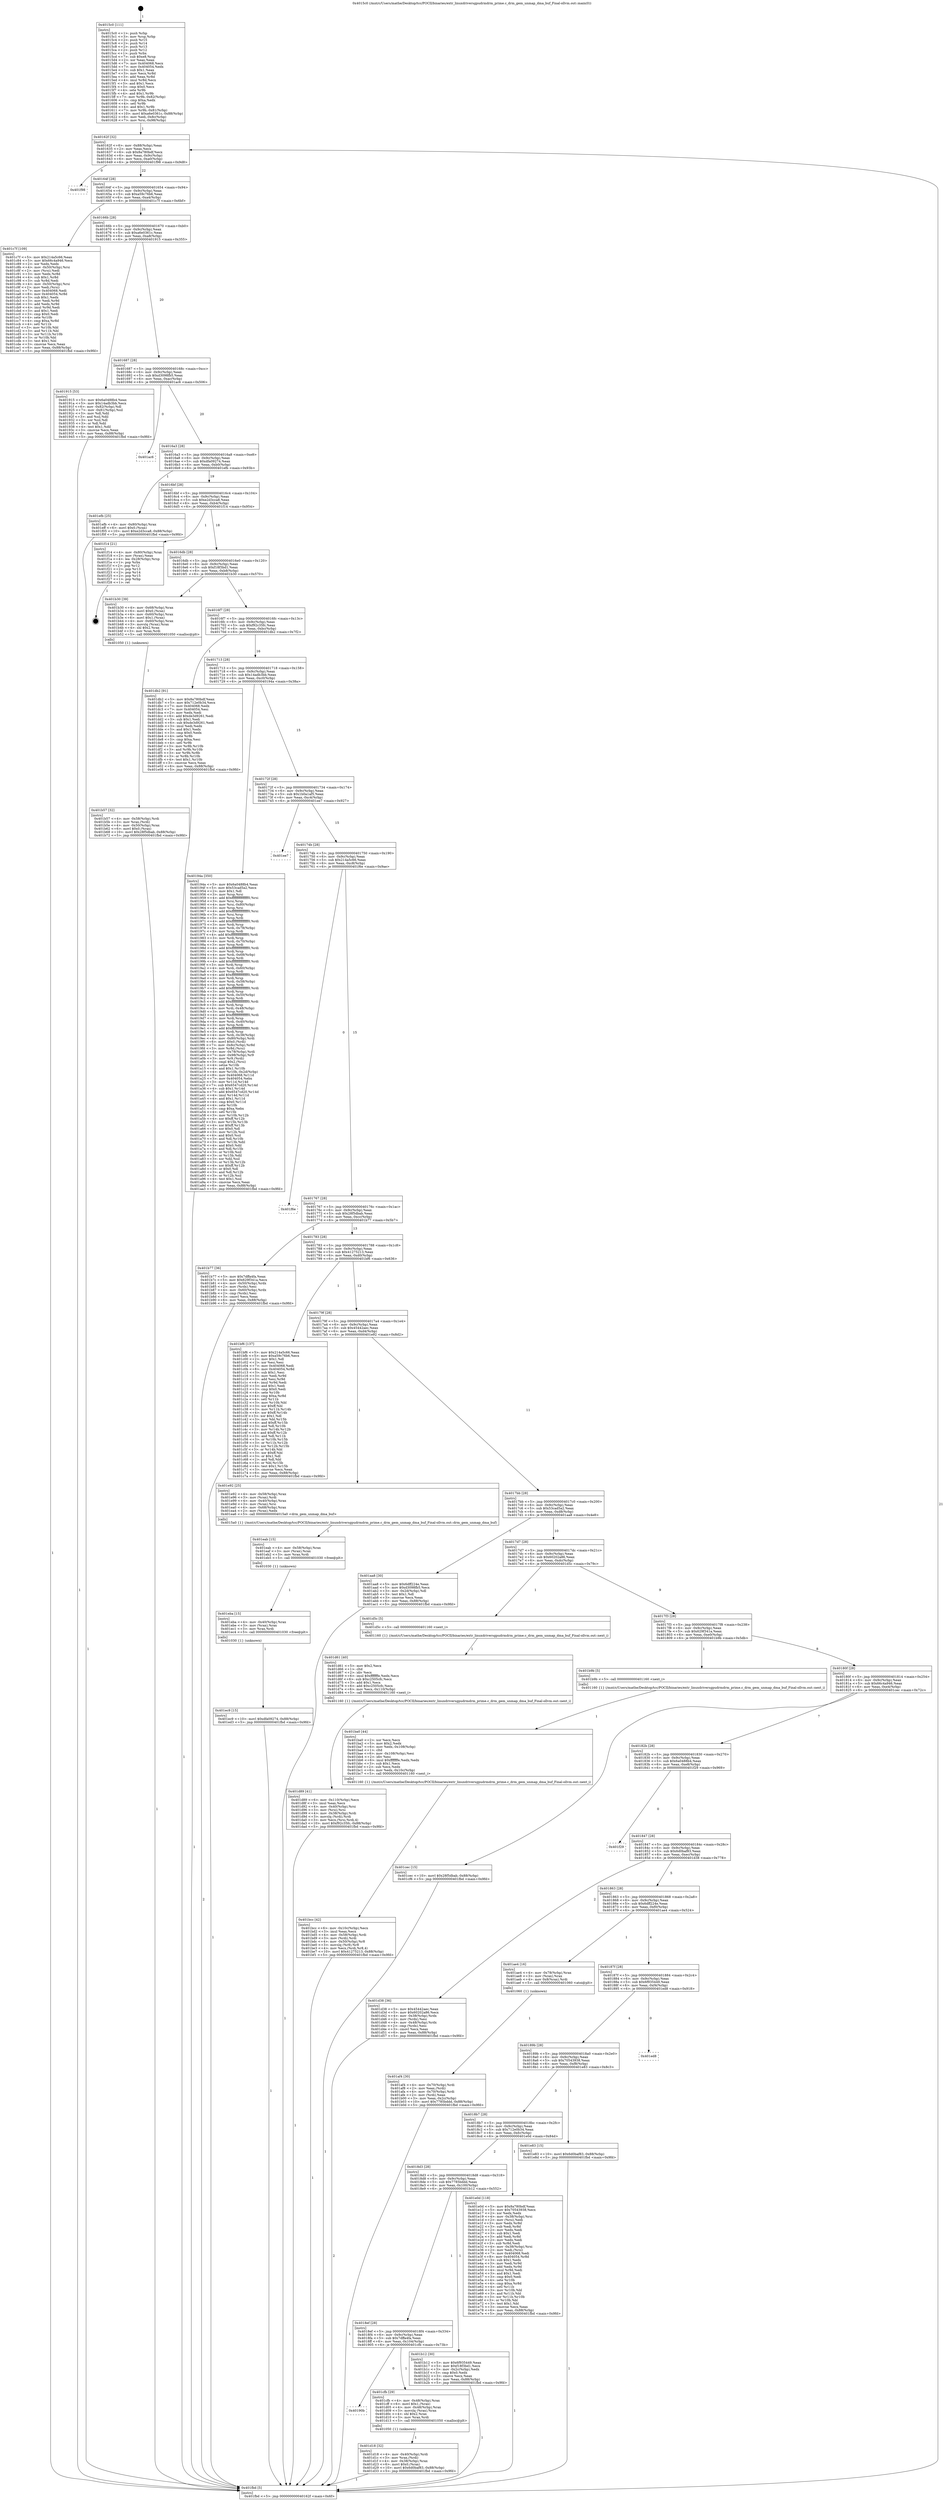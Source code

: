 digraph "0x4015c0" {
  label = "0x4015c0 (/mnt/c/Users/mathe/Desktop/tcc/POCII/binaries/extr_linuxdriversgpudrmdrm_prime.c_drm_gem_unmap_dma_buf_Final-ollvm.out::main(0))"
  labelloc = "t"
  node[shape=record]

  Entry [label="",width=0.3,height=0.3,shape=circle,fillcolor=black,style=filled]
  "0x40162f" [label="{
     0x40162f [32]\l
     | [instrs]\l
     &nbsp;&nbsp;0x40162f \<+6\>: mov -0x88(%rbp),%eax\l
     &nbsp;&nbsp;0x401635 \<+2\>: mov %eax,%ecx\l
     &nbsp;&nbsp;0x401637 \<+6\>: sub $0x8a780bdf,%ecx\l
     &nbsp;&nbsp;0x40163d \<+6\>: mov %eax,-0x9c(%rbp)\l
     &nbsp;&nbsp;0x401643 \<+6\>: mov %ecx,-0xa0(%rbp)\l
     &nbsp;&nbsp;0x401649 \<+6\>: je 0000000000401f98 \<main+0x9d8\>\l
  }"]
  "0x401f98" [label="{
     0x401f98\l
  }", style=dashed]
  "0x40164f" [label="{
     0x40164f [28]\l
     | [instrs]\l
     &nbsp;&nbsp;0x40164f \<+5\>: jmp 0000000000401654 \<main+0x94\>\l
     &nbsp;&nbsp;0x401654 \<+6\>: mov -0x9c(%rbp),%eax\l
     &nbsp;&nbsp;0x40165a \<+5\>: sub $0xa59c76b6,%eax\l
     &nbsp;&nbsp;0x40165f \<+6\>: mov %eax,-0xa4(%rbp)\l
     &nbsp;&nbsp;0x401665 \<+6\>: je 0000000000401c7f \<main+0x6bf\>\l
  }"]
  Exit [label="",width=0.3,height=0.3,shape=circle,fillcolor=black,style=filled,peripheries=2]
  "0x401c7f" [label="{
     0x401c7f [109]\l
     | [instrs]\l
     &nbsp;&nbsp;0x401c7f \<+5\>: mov $0x214a5c66,%eax\l
     &nbsp;&nbsp;0x401c84 \<+5\>: mov $0x66c4a946,%ecx\l
     &nbsp;&nbsp;0x401c89 \<+2\>: xor %edx,%edx\l
     &nbsp;&nbsp;0x401c8b \<+4\>: mov -0x50(%rbp),%rsi\l
     &nbsp;&nbsp;0x401c8f \<+2\>: mov (%rsi),%edi\l
     &nbsp;&nbsp;0x401c91 \<+3\>: mov %edx,%r8d\l
     &nbsp;&nbsp;0x401c94 \<+4\>: sub $0x1,%r8d\l
     &nbsp;&nbsp;0x401c98 \<+3\>: sub %r8d,%edi\l
     &nbsp;&nbsp;0x401c9b \<+4\>: mov -0x50(%rbp),%rsi\l
     &nbsp;&nbsp;0x401c9f \<+2\>: mov %edi,(%rsi)\l
     &nbsp;&nbsp;0x401ca1 \<+7\>: mov 0x404068,%edi\l
     &nbsp;&nbsp;0x401ca8 \<+8\>: mov 0x404054,%r8d\l
     &nbsp;&nbsp;0x401cb0 \<+3\>: sub $0x1,%edx\l
     &nbsp;&nbsp;0x401cb3 \<+3\>: mov %edi,%r9d\l
     &nbsp;&nbsp;0x401cb6 \<+3\>: add %edx,%r9d\l
     &nbsp;&nbsp;0x401cb9 \<+4\>: imul %r9d,%edi\l
     &nbsp;&nbsp;0x401cbd \<+3\>: and $0x1,%edi\l
     &nbsp;&nbsp;0x401cc0 \<+3\>: cmp $0x0,%edi\l
     &nbsp;&nbsp;0x401cc3 \<+4\>: sete %r10b\l
     &nbsp;&nbsp;0x401cc7 \<+4\>: cmp $0xa,%r8d\l
     &nbsp;&nbsp;0x401ccb \<+4\>: setl %r11b\l
     &nbsp;&nbsp;0x401ccf \<+3\>: mov %r10b,%bl\l
     &nbsp;&nbsp;0x401cd2 \<+3\>: and %r11b,%bl\l
     &nbsp;&nbsp;0x401cd5 \<+3\>: xor %r11b,%r10b\l
     &nbsp;&nbsp;0x401cd8 \<+3\>: or %r10b,%bl\l
     &nbsp;&nbsp;0x401cdb \<+3\>: test $0x1,%bl\l
     &nbsp;&nbsp;0x401cde \<+3\>: cmovne %ecx,%eax\l
     &nbsp;&nbsp;0x401ce1 \<+6\>: mov %eax,-0x88(%rbp)\l
     &nbsp;&nbsp;0x401ce7 \<+5\>: jmp 0000000000401fbd \<main+0x9fd\>\l
  }"]
  "0x40166b" [label="{
     0x40166b [28]\l
     | [instrs]\l
     &nbsp;&nbsp;0x40166b \<+5\>: jmp 0000000000401670 \<main+0xb0\>\l
     &nbsp;&nbsp;0x401670 \<+6\>: mov -0x9c(%rbp),%eax\l
     &nbsp;&nbsp;0x401676 \<+5\>: sub $0xa6e0361c,%eax\l
     &nbsp;&nbsp;0x40167b \<+6\>: mov %eax,-0xa8(%rbp)\l
     &nbsp;&nbsp;0x401681 \<+6\>: je 0000000000401915 \<main+0x355\>\l
  }"]
  "0x401ec9" [label="{
     0x401ec9 [15]\l
     | [instrs]\l
     &nbsp;&nbsp;0x401ec9 \<+10\>: movl $0xdfa09274,-0x88(%rbp)\l
     &nbsp;&nbsp;0x401ed3 \<+5\>: jmp 0000000000401fbd \<main+0x9fd\>\l
  }"]
  "0x401915" [label="{
     0x401915 [53]\l
     | [instrs]\l
     &nbsp;&nbsp;0x401915 \<+5\>: mov $0x6a0488b4,%eax\l
     &nbsp;&nbsp;0x40191a \<+5\>: mov $0x14adb3bb,%ecx\l
     &nbsp;&nbsp;0x40191f \<+6\>: mov -0x82(%rbp),%dl\l
     &nbsp;&nbsp;0x401925 \<+7\>: mov -0x81(%rbp),%sil\l
     &nbsp;&nbsp;0x40192c \<+3\>: mov %dl,%dil\l
     &nbsp;&nbsp;0x40192f \<+3\>: and %sil,%dil\l
     &nbsp;&nbsp;0x401932 \<+3\>: xor %sil,%dl\l
     &nbsp;&nbsp;0x401935 \<+3\>: or %dl,%dil\l
     &nbsp;&nbsp;0x401938 \<+4\>: test $0x1,%dil\l
     &nbsp;&nbsp;0x40193c \<+3\>: cmovne %ecx,%eax\l
     &nbsp;&nbsp;0x40193f \<+6\>: mov %eax,-0x88(%rbp)\l
     &nbsp;&nbsp;0x401945 \<+5\>: jmp 0000000000401fbd \<main+0x9fd\>\l
  }"]
  "0x401687" [label="{
     0x401687 [28]\l
     | [instrs]\l
     &nbsp;&nbsp;0x401687 \<+5\>: jmp 000000000040168c \<main+0xcc\>\l
     &nbsp;&nbsp;0x40168c \<+6\>: mov -0x9c(%rbp),%eax\l
     &nbsp;&nbsp;0x401692 \<+5\>: sub $0xd3098fb5,%eax\l
     &nbsp;&nbsp;0x401697 \<+6\>: mov %eax,-0xac(%rbp)\l
     &nbsp;&nbsp;0x40169d \<+6\>: je 0000000000401ac6 \<main+0x506\>\l
  }"]
  "0x401fbd" [label="{
     0x401fbd [5]\l
     | [instrs]\l
     &nbsp;&nbsp;0x401fbd \<+5\>: jmp 000000000040162f \<main+0x6f\>\l
  }"]
  "0x4015c0" [label="{
     0x4015c0 [111]\l
     | [instrs]\l
     &nbsp;&nbsp;0x4015c0 \<+1\>: push %rbp\l
     &nbsp;&nbsp;0x4015c1 \<+3\>: mov %rsp,%rbp\l
     &nbsp;&nbsp;0x4015c4 \<+2\>: push %r15\l
     &nbsp;&nbsp;0x4015c6 \<+2\>: push %r14\l
     &nbsp;&nbsp;0x4015c8 \<+2\>: push %r13\l
     &nbsp;&nbsp;0x4015ca \<+2\>: push %r12\l
     &nbsp;&nbsp;0x4015cc \<+1\>: push %rbx\l
     &nbsp;&nbsp;0x4015cd \<+7\>: sub $0xe8,%rsp\l
     &nbsp;&nbsp;0x4015d4 \<+2\>: xor %eax,%eax\l
     &nbsp;&nbsp;0x4015d6 \<+7\>: mov 0x404068,%ecx\l
     &nbsp;&nbsp;0x4015dd \<+7\>: mov 0x404054,%edx\l
     &nbsp;&nbsp;0x4015e4 \<+3\>: sub $0x1,%eax\l
     &nbsp;&nbsp;0x4015e7 \<+3\>: mov %ecx,%r8d\l
     &nbsp;&nbsp;0x4015ea \<+3\>: add %eax,%r8d\l
     &nbsp;&nbsp;0x4015ed \<+4\>: imul %r8d,%ecx\l
     &nbsp;&nbsp;0x4015f1 \<+3\>: and $0x1,%ecx\l
     &nbsp;&nbsp;0x4015f4 \<+3\>: cmp $0x0,%ecx\l
     &nbsp;&nbsp;0x4015f7 \<+4\>: sete %r9b\l
     &nbsp;&nbsp;0x4015fb \<+4\>: and $0x1,%r9b\l
     &nbsp;&nbsp;0x4015ff \<+7\>: mov %r9b,-0x82(%rbp)\l
     &nbsp;&nbsp;0x401606 \<+3\>: cmp $0xa,%edx\l
     &nbsp;&nbsp;0x401609 \<+4\>: setl %r9b\l
     &nbsp;&nbsp;0x40160d \<+4\>: and $0x1,%r9b\l
     &nbsp;&nbsp;0x401611 \<+7\>: mov %r9b,-0x81(%rbp)\l
     &nbsp;&nbsp;0x401618 \<+10\>: movl $0xa6e0361c,-0x88(%rbp)\l
     &nbsp;&nbsp;0x401622 \<+6\>: mov %edi,-0x8c(%rbp)\l
     &nbsp;&nbsp;0x401628 \<+7\>: mov %rsi,-0x98(%rbp)\l
  }"]
  "0x401eba" [label="{
     0x401eba [15]\l
     | [instrs]\l
     &nbsp;&nbsp;0x401eba \<+4\>: mov -0x40(%rbp),%rax\l
     &nbsp;&nbsp;0x401ebe \<+3\>: mov (%rax),%rax\l
     &nbsp;&nbsp;0x401ec1 \<+3\>: mov %rax,%rdi\l
     &nbsp;&nbsp;0x401ec4 \<+5\>: call 0000000000401030 \<free@plt\>\l
     | [calls]\l
     &nbsp;&nbsp;0x401030 \{1\} (unknown)\l
  }"]
  "0x401ac6" [label="{
     0x401ac6\l
  }", style=dashed]
  "0x4016a3" [label="{
     0x4016a3 [28]\l
     | [instrs]\l
     &nbsp;&nbsp;0x4016a3 \<+5\>: jmp 00000000004016a8 \<main+0xe8\>\l
     &nbsp;&nbsp;0x4016a8 \<+6\>: mov -0x9c(%rbp),%eax\l
     &nbsp;&nbsp;0x4016ae \<+5\>: sub $0xdfa09274,%eax\l
     &nbsp;&nbsp;0x4016b3 \<+6\>: mov %eax,-0xb0(%rbp)\l
     &nbsp;&nbsp;0x4016b9 \<+6\>: je 0000000000401efb \<main+0x93b\>\l
  }"]
  "0x401eab" [label="{
     0x401eab [15]\l
     | [instrs]\l
     &nbsp;&nbsp;0x401eab \<+4\>: mov -0x58(%rbp),%rax\l
     &nbsp;&nbsp;0x401eaf \<+3\>: mov (%rax),%rax\l
     &nbsp;&nbsp;0x401eb2 \<+3\>: mov %rax,%rdi\l
     &nbsp;&nbsp;0x401eb5 \<+5\>: call 0000000000401030 \<free@plt\>\l
     | [calls]\l
     &nbsp;&nbsp;0x401030 \{1\} (unknown)\l
  }"]
  "0x401efb" [label="{
     0x401efb [25]\l
     | [instrs]\l
     &nbsp;&nbsp;0x401efb \<+4\>: mov -0x80(%rbp),%rax\l
     &nbsp;&nbsp;0x401eff \<+6\>: movl $0x0,(%rax)\l
     &nbsp;&nbsp;0x401f05 \<+10\>: movl $0xe2d3cca8,-0x88(%rbp)\l
     &nbsp;&nbsp;0x401f0f \<+5\>: jmp 0000000000401fbd \<main+0x9fd\>\l
  }"]
  "0x4016bf" [label="{
     0x4016bf [28]\l
     | [instrs]\l
     &nbsp;&nbsp;0x4016bf \<+5\>: jmp 00000000004016c4 \<main+0x104\>\l
     &nbsp;&nbsp;0x4016c4 \<+6\>: mov -0x9c(%rbp),%eax\l
     &nbsp;&nbsp;0x4016ca \<+5\>: sub $0xe2d3cca8,%eax\l
     &nbsp;&nbsp;0x4016cf \<+6\>: mov %eax,-0xb4(%rbp)\l
     &nbsp;&nbsp;0x4016d5 \<+6\>: je 0000000000401f14 \<main+0x954\>\l
  }"]
  "0x401d89" [label="{
     0x401d89 [41]\l
     | [instrs]\l
     &nbsp;&nbsp;0x401d89 \<+6\>: mov -0x110(%rbp),%ecx\l
     &nbsp;&nbsp;0x401d8f \<+3\>: imul %eax,%ecx\l
     &nbsp;&nbsp;0x401d92 \<+4\>: mov -0x40(%rbp),%rsi\l
     &nbsp;&nbsp;0x401d96 \<+3\>: mov (%rsi),%rsi\l
     &nbsp;&nbsp;0x401d99 \<+4\>: mov -0x38(%rbp),%rdi\l
     &nbsp;&nbsp;0x401d9d \<+3\>: movslq (%rdi),%rdi\l
     &nbsp;&nbsp;0x401da0 \<+3\>: mov %ecx,(%rsi,%rdi,4)\l
     &nbsp;&nbsp;0x401da3 \<+10\>: movl $0xf92c35fc,-0x88(%rbp)\l
     &nbsp;&nbsp;0x401dad \<+5\>: jmp 0000000000401fbd \<main+0x9fd\>\l
  }"]
  "0x401f14" [label="{
     0x401f14 [21]\l
     | [instrs]\l
     &nbsp;&nbsp;0x401f14 \<+4\>: mov -0x80(%rbp),%rax\l
     &nbsp;&nbsp;0x401f18 \<+2\>: mov (%rax),%eax\l
     &nbsp;&nbsp;0x401f1a \<+4\>: lea -0x28(%rbp),%rsp\l
     &nbsp;&nbsp;0x401f1e \<+1\>: pop %rbx\l
     &nbsp;&nbsp;0x401f1f \<+2\>: pop %r12\l
     &nbsp;&nbsp;0x401f21 \<+2\>: pop %r13\l
     &nbsp;&nbsp;0x401f23 \<+2\>: pop %r14\l
     &nbsp;&nbsp;0x401f25 \<+2\>: pop %r15\l
     &nbsp;&nbsp;0x401f27 \<+1\>: pop %rbp\l
     &nbsp;&nbsp;0x401f28 \<+1\>: ret\l
  }"]
  "0x4016db" [label="{
     0x4016db [28]\l
     | [instrs]\l
     &nbsp;&nbsp;0x4016db \<+5\>: jmp 00000000004016e0 \<main+0x120\>\l
     &nbsp;&nbsp;0x4016e0 \<+6\>: mov -0x9c(%rbp),%eax\l
     &nbsp;&nbsp;0x4016e6 \<+5\>: sub $0xf18f3bd1,%eax\l
     &nbsp;&nbsp;0x4016eb \<+6\>: mov %eax,-0xb8(%rbp)\l
     &nbsp;&nbsp;0x4016f1 \<+6\>: je 0000000000401b30 \<main+0x570\>\l
  }"]
  "0x401d61" [label="{
     0x401d61 [40]\l
     | [instrs]\l
     &nbsp;&nbsp;0x401d61 \<+5\>: mov $0x2,%ecx\l
     &nbsp;&nbsp;0x401d66 \<+1\>: cltd\l
     &nbsp;&nbsp;0x401d67 \<+2\>: idiv %ecx\l
     &nbsp;&nbsp;0x401d69 \<+6\>: imul $0xfffffffe,%edx,%ecx\l
     &nbsp;&nbsp;0x401d6f \<+6\>: sub $0xc2505cfc,%ecx\l
     &nbsp;&nbsp;0x401d75 \<+3\>: add $0x1,%ecx\l
     &nbsp;&nbsp;0x401d78 \<+6\>: add $0xc2505cfc,%ecx\l
     &nbsp;&nbsp;0x401d7e \<+6\>: mov %ecx,-0x110(%rbp)\l
     &nbsp;&nbsp;0x401d84 \<+5\>: call 0000000000401160 \<next_i\>\l
     | [calls]\l
     &nbsp;&nbsp;0x401160 \{1\} (/mnt/c/Users/mathe/Desktop/tcc/POCII/binaries/extr_linuxdriversgpudrmdrm_prime.c_drm_gem_unmap_dma_buf_Final-ollvm.out::next_i)\l
  }"]
  "0x401b30" [label="{
     0x401b30 [39]\l
     | [instrs]\l
     &nbsp;&nbsp;0x401b30 \<+4\>: mov -0x68(%rbp),%rax\l
     &nbsp;&nbsp;0x401b34 \<+6\>: movl $0x0,(%rax)\l
     &nbsp;&nbsp;0x401b3a \<+4\>: mov -0x60(%rbp),%rax\l
     &nbsp;&nbsp;0x401b3e \<+6\>: movl $0x1,(%rax)\l
     &nbsp;&nbsp;0x401b44 \<+4\>: mov -0x60(%rbp),%rax\l
     &nbsp;&nbsp;0x401b48 \<+3\>: movslq (%rax),%rax\l
     &nbsp;&nbsp;0x401b4b \<+4\>: shl $0x2,%rax\l
     &nbsp;&nbsp;0x401b4f \<+3\>: mov %rax,%rdi\l
     &nbsp;&nbsp;0x401b52 \<+5\>: call 0000000000401050 \<malloc@plt\>\l
     | [calls]\l
     &nbsp;&nbsp;0x401050 \{1\} (unknown)\l
  }"]
  "0x4016f7" [label="{
     0x4016f7 [28]\l
     | [instrs]\l
     &nbsp;&nbsp;0x4016f7 \<+5\>: jmp 00000000004016fc \<main+0x13c\>\l
     &nbsp;&nbsp;0x4016fc \<+6\>: mov -0x9c(%rbp),%eax\l
     &nbsp;&nbsp;0x401702 \<+5\>: sub $0xf92c35fc,%eax\l
     &nbsp;&nbsp;0x401707 \<+6\>: mov %eax,-0xbc(%rbp)\l
     &nbsp;&nbsp;0x40170d \<+6\>: je 0000000000401db2 \<main+0x7f2\>\l
  }"]
  "0x401d18" [label="{
     0x401d18 [32]\l
     | [instrs]\l
     &nbsp;&nbsp;0x401d18 \<+4\>: mov -0x40(%rbp),%rdi\l
     &nbsp;&nbsp;0x401d1c \<+3\>: mov %rax,(%rdi)\l
     &nbsp;&nbsp;0x401d1f \<+4\>: mov -0x38(%rbp),%rax\l
     &nbsp;&nbsp;0x401d23 \<+6\>: movl $0x0,(%rax)\l
     &nbsp;&nbsp;0x401d29 \<+10\>: movl $0x6d0baf83,-0x88(%rbp)\l
     &nbsp;&nbsp;0x401d33 \<+5\>: jmp 0000000000401fbd \<main+0x9fd\>\l
  }"]
  "0x401db2" [label="{
     0x401db2 [91]\l
     | [instrs]\l
     &nbsp;&nbsp;0x401db2 \<+5\>: mov $0x8a780bdf,%eax\l
     &nbsp;&nbsp;0x401db7 \<+5\>: mov $0x712e0b34,%ecx\l
     &nbsp;&nbsp;0x401dbc \<+7\>: mov 0x404068,%edx\l
     &nbsp;&nbsp;0x401dc3 \<+7\>: mov 0x404054,%esi\l
     &nbsp;&nbsp;0x401dca \<+2\>: mov %edx,%edi\l
     &nbsp;&nbsp;0x401dcc \<+6\>: add $0xde3d9261,%edi\l
     &nbsp;&nbsp;0x401dd2 \<+3\>: sub $0x1,%edi\l
     &nbsp;&nbsp;0x401dd5 \<+6\>: sub $0xde3d9261,%edi\l
     &nbsp;&nbsp;0x401ddb \<+3\>: imul %edi,%edx\l
     &nbsp;&nbsp;0x401dde \<+3\>: and $0x1,%edx\l
     &nbsp;&nbsp;0x401de1 \<+3\>: cmp $0x0,%edx\l
     &nbsp;&nbsp;0x401de4 \<+4\>: sete %r8b\l
     &nbsp;&nbsp;0x401de8 \<+3\>: cmp $0xa,%esi\l
     &nbsp;&nbsp;0x401deb \<+4\>: setl %r9b\l
     &nbsp;&nbsp;0x401def \<+3\>: mov %r8b,%r10b\l
     &nbsp;&nbsp;0x401df2 \<+3\>: and %r9b,%r10b\l
     &nbsp;&nbsp;0x401df5 \<+3\>: xor %r9b,%r8b\l
     &nbsp;&nbsp;0x401df8 \<+3\>: or %r8b,%r10b\l
     &nbsp;&nbsp;0x401dfb \<+4\>: test $0x1,%r10b\l
     &nbsp;&nbsp;0x401dff \<+3\>: cmovne %ecx,%eax\l
     &nbsp;&nbsp;0x401e02 \<+6\>: mov %eax,-0x88(%rbp)\l
     &nbsp;&nbsp;0x401e08 \<+5\>: jmp 0000000000401fbd \<main+0x9fd\>\l
  }"]
  "0x401713" [label="{
     0x401713 [28]\l
     | [instrs]\l
     &nbsp;&nbsp;0x401713 \<+5\>: jmp 0000000000401718 \<main+0x158\>\l
     &nbsp;&nbsp;0x401718 \<+6\>: mov -0x9c(%rbp),%eax\l
     &nbsp;&nbsp;0x40171e \<+5\>: sub $0x14adb3bb,%eax\l
     &nbsp;&nbsp;0x401723 \<+6\>: mov %eax,-0xc0(%rbp)\l
     &nbsp;&nbsp;0x401729 \<+6\>: je 000000000040194a \<main+0x38a\>\l
  }"]
  "0x40190b" [label="{
     0x40190b\l
  }", style=dashed]
  "0x40194a" [label="{
     0x40194a [350]\l
     | [instrs]\l
     &nbsp;&nbsp;0x40194a \<+5\>: mov $0x6a0488b4,%eax\l
     &nbsp;&nbsp;0x40194f \<+5\>: mov $0x53cad5a2,%ecx\l
     &nbsp;&nbsp;0x401954 \<+2\>: mov $0x1,%dl\l
     &nbsp;&nbsp;0x401956 \<+3\>: mov %rsp,%rsi\l
     &nbsp;&nbsp;0x401959 \<+4\>: add $0xfffffffffffffff0,%rsi\l
     &nbsp;&nbsp;0x40195d \<+3\>: mov %rsi,%rsp\l
     &nbsp;&nbsp;0x401960 \<+4\>: mov %rsi,-0x80(%rbp)\l
     &nbsp;&nbsp;0x401964 \<+3\>: mov %rsp,%rsi\l
     &nbsp;&nbsp;0x401967 \<+4\>: add $0xfffffffffffffff0,%rsi\l
     &nbsp;&nbsp;0x40196b \<+3\>: mov %rsi,%rsp\l
     &nbsp;&nbsp;0x40196e \<+3\>: mov %rsp,%rdi\l
     &nbsp;&nbsp;0x401971 \<+4\>: add $0xfffffffffffffff0,%rdi\l
     &nbsp;&nbsp;0x401975 \<+3\>: mov %rdi,%rsp\l
     &nbsp;&nbsp;0x401978 \<+4\>: mov %rdi,-0x78(%rbp)\l
     &nbsp;&nbsp;0x40197c \<+3\>: mov %rsp,%rdi\l
     &nbsp;&nbsp;0x40197f \<+4\>: add $0xfffffffffffffff0,%rdi\l
     &nbsp;&nbsp;0x401983 \<+3\>: mov %rdi,%rsp\l
     &nbsp;&nbsp;0x401986 \<+4\>: mov %rdi,-0x70(%rbp)\l
     &nbsp;&nbsp;0x40198a \<+3\>: mov %rsp,%rdi\l
     &nbsp;&nbsp;0x40198d \<+4\>: add $0xfffffffffffffff0,%rdi\l
     &nbsp;&nbsp;0x401991 \<+3\>: mov %rdi,%rsp\l
     &nbsp;&nbsp;0x401994 \<+4\>: mov %rdi,-0x68(%rbp)\l
     &nbsp;&nbsp;0x401998 \<+3\>: mov %rsp,%rdi\l
     &nbsp;&nbsp;0x40199b \<+4\>: add $0xfffffffffffffff0,%rdi\l
     &nbsp;&nbsp;0x40199f \<+3\>: mov %rdi,%rsp\l
     &nbsp;&nbsp;0x4019a2 \<+4\>: mov %rdi,-0x60(%rbp)\l
     &nbsp;&nbsp;0x4019a6 \<+3\>: mov %rsp,%rdi\l
     &nbsp;&nbsp;0x4019a9 \<+4\>: add $0xfffffffffffffff0,%rdi\l
     &nbsp;&nbsp;0x4019ad \<+3\>: mov %rdi,%rsp\l
     &nbsp;&nbsp;0x4019b0 \<+4\>: mov %rdi,-0x58(%rbp)\l
     &nbsp;&nbsp;0x4019b4 \<+3\>: mov %rsp,%rdi\l
     &nbsp;&nbsp;0x4019b7 \<+4\>: add $0xfffffffffffffff0,%rdi\l
     &nbsp;&nbsp;0x4019bb \<+3\>: mov %rdi,%rsp\l
     &nbsp;&nbsp;0x4019be \<+4\>: mov %rdi,-0x50(%rbp)\l
     &nbsp;&nbsp;0x4019c2 \<+3\>: mov %rsp,%rdi\l
     &nbsp;&nbsp;0x4019c5 \<+4\>: add $0xfffffffffffffff0,%rdi\l
     &nbsp;&nbsp;0x4019c9 \<+3\>: mov %rdi,%rsp\l
     &nbsp;&nbsp;0x4019cc \<+4\>: mov %rdi,-0x48(%rbp)\l
     &nbsp;&nbsp;0x4019d0 \<+3\>: mov %rsp,%rdi\l
     &nbsp;&nbsp;0x4019d3 \<+4\>: add $0xfffffffffffffff0,%rdi\l
     &nbsp;&nbsp;0x4019d7 \<+3\>: mov %rdi,%rsp\l
     &nbsp;&nbsp;0x4019da \<+4\>: mov %rdi,-0x40(%rbp)\l
     &nbsp;&nbsp;0x4019de \<+3\>: mov %rsp,%rdi\l
     &nbsp;&nbsp;0x4019e1 \<+4\>: add $0xfffffffffffffff0,%rdi\l
     &nbsp;&nbsp;0x4019e5 \<+3\>: mov %rdi,%rsp\l
     &nbsp;&nbsp;0x4019e8 \<+4\>: mov %rdi,-0x38(%rbp)\l
     &nbsp;&nbsp;0x4019ec \<+4\>: mov -0x80(%rbp),%rdi\l
     &nbsp;&nbsp;0x4019f0 \<+6\>: movl $0x0,(%rdi)\l
     &nbsp;&nbsp;0x4019f6 \<+7\>: mov -0x8c(%rbp),%r8d\l
     &nbsp;&nbsp;0x4019fd \<+3\>: mov %r8d,(%rsi)\l
     &nbsp;&nbsp;0x401a00 \<+4\>: mov -0x78(%rbp),%rdi\l
     &nbsp;&nbsp;0x401a04 \<+7\>: mov -0x98(%rbp),%r9\l
     &nbsp;&nbsp;0x401a0b \<+3\>: mov %r9,(%rdi)\l
     &nbsp;&nbsp;0x401a0e \<+3\>: cmpl $0x2,(%rsi)\l
     &nbsp;&nbsp;0x401a11 \<+4\>: setne %r10b\l
     &nbsp;&nbsp;0x401a15 \<+4\>: and $0x1,%r10b\l
     &nbsp;&nbsp;0x401a19 \<+4\>: mov %r10b,-0x2d(%rbp)\l
     &nbsp;&nbsp;0x401a1d \<+8\>: mov 0x404068,%r11d\l
     &nbsp;&nbsp;0x401a25 \<+7\>: mov 0x404054,%ebx\l
     &nbsp;&nbsp;0x401a2c \<+3\>: mov %r11d,%r14d\l
     &nbsp;&nbsp;0x401a2f \<+7\>: sub $0x6547cd20,%r14d\l
     &nbsp;&nbsp;0x401a36 \<+4\>: sub $0x1,%r14d\l
     &nbsp;&nbsp;0x401a3a \<+7\>: add $0x6547cd20,%r14d\l
     &nbsp;&nbsp;0x401a41 \<+4\>: imul %r14d,%r11d\l
     &nbsp;&nbsp;0x401a45 \<+4\>: and $0x1,%r11d\l
     &nbsp;&nbsp;0x401a49 \<+4\>: cmp $0x0,%r11d\l
     &nbsp;&nbsp;0x401a4d \<+4\>: sete %r10b\l
     &nbsp;&nbsp;0x401a51 \<+3\>: cmp $0xa,%ebx\l
     &nbsp;&nbsp;0x401a54 \<+4\>: setl %r15b\l
     &nbsp;&nbsp;0x401a58 \<+3\>: mov %r10b,%r12b\l
     &nbsp;&nbsp;0x401a5b \<+4\>: xor $0xff,%r12b\l
     &nbsp;&nbsp;0x401a5f \<+3\>: mov %r15b,%r13b\l
     &nbsp;&nbsp;0x401a62 \<+4\>: xor $0xff,%r13b\l
     &nbsp;&nbsp;0x401a66 \<+3\>: xor $0x0,%dl\l
     &nbsp;&nbsp;0x401a69 \<+3\>: mov %r12b,%sil\l
     &nbsp;&nbsp;0x401a6c \<+4\>: and $0x0,%sil\l
     &nbsp;&nbsp;0x401a70 \<+3\>: and %dl,%r10b\l
     &nbsp;&nbsp;0x401a73 \<+3\>: mov %r13b,%dil\l
     &nbsp;&nbsp;0x401a76 \<+4\>: and $0x0,%dil\l
     &nbsp;&nbsp;0x401a7a \<+3\>: and %dl,%r15b\l
     &nbsp;&nbsp;0x401a7d \<+3\>: or %r10b,%sil\l
     &nbsp;&nbsp;0x401a80 \<+3\>: or %r15b,%dil\l
     &nbsp;&nbsp;0x401a83 \<+3\>: xor %dil,%sil\l
     &nbsp;&nbsp;0x401a86 \<+3\>: or %r13b,%r12b\l
     &nbsp;&nbsp;0x401a89 \<+4\>: xor $0xff,%r12b\l
     &nbsp;&nbsp;0x401a8d \<+3\>: or $0x0,%dl\l
     &nbsp;&nbsp;0x401a90 \<+3\>: and %dl,%r12b\l
     &nbsp;&nbsp;0x401a93 \<+3\>: or %r12b,%sil\l
     &nbsp;&nbsp;0x401a96 \<+4\>: test $0x1,%sil\l
     &nbsp;&nbsp;0x401a9a \<+3\>: cmovne %ecx,%eax\l
     &nbsp;&nbsp;0x401a9d \<+6\>: mov %eax,-0x88(%rbp)\l
     &nbsp;&nbsp;0x401aa3 \<+5\>: jmp 0000000000401fbd \<main+0x9fd\>\l
  }"]
  "0x40172f" [label="{
     0x40172f [28]\l
     | [instrs]\l
     &nbsp;&nbsp;0x40172f \<+5\>: jmp 0000000000401734 \<main+0x174\>\l
     &nbsp;&nbsp;0x401734 \<+6\>: mov -0x9c(%rbp),%eax\l
     &nbsp;&nbsp;0x40173a \<+5\>: sub $0x1b0a1af5,%eax\l
     &nbsp;&nbsp;0x40173f \<+6\>: mov %eax,-0xc4(%rbp)\l
     &nbsp;&nbsp;0x401745 \<+6\>: je 0000000000401ee7 \<main+0x927\>\l
  }"]
  "0x401cfb" [label="{
     0x401cfb [29]\l
     | [instrs]\l
     &nbsp;&nbsp;0x401cfb \<+4\>: mov -0x48(%rbp),%rax\l
     &nbsp;&nbsp;0x401cff \<+6\>: movl $0x1,(%rax)\l
     &nbsp;&nbsp;0x401d05 \<+4\>: mov -0x48(%rbp),%rax\l
     &nbsp;&nbsp;0x401d09 \<+3\>: movslq (%rax),%rax\l
     &nbsp;&nbsp;0x401d0c \<+4\>: shl $0x2,%rax\l
     &nbsp;&nbsp;0x401d10 \<+3\>: mov %rax,%rdi\l
     &nbsp;&nbsp;0x401d13 \<+5\>: call 0000000000401050 \<malloc@plt\>\l
     | [calls]\l
     &nbsp;&nbsp;0x401050 \{1\} (unknown)\l
  }"]
  "0x401bcc" [label="{
     0x401bcc [42]\l
     | [instrs]\l
     &nbsp;&nbsp;0x401bcc \<+6\>: mov -0x10c(%rbp),%ecx\l
     &nbsp;&nbsp;0x401bd2 \<+3\>: imul %eax,%ecx\l
     &nbsp;&nbsp;0x401bd5 \<+4\>: mov -0x58(%rbp),%rdi\l
     &nbsp;&nbsp;0x401bd9 \<+3\>: mov (%rdi),%rdi\l
     &nbsp;&nbsp;0x401bdc \<+4\>: mov -0x50(%rbp),%r8\l
     &nbsp;&nbsp;0x401be0 \<+3\>: movslq (%r8),%r8\l
     &nbsp;&nbsp;0x401be3 \<+4\>: mov %ecx,(%rdi,%r8,4)\l
     &nbsp;&nbsp;0x401be7 \<+10\>: movl $0x41275213,-0x88(%rbp)\l
     &nbsp;&nbsp;0x401bf1 \<+5\>: jmp 0000000000401fbd \<main+0x9fd\>\l
  }"]
  "0x401ee7" [label="{
     0x401ee7\l
  }", style=dashed]
  "0x40174b" [label="{
     0x40174b [28]\l
     | [instrs]\l
     &nbsp;&nbsp;0x40174b \<+5\>: jmp 0000000000401750 \<main+0x190\>\l
     &nbsp;&nbsp;0x401750 \<+6\>: mov -0x9c(%rbp),%eax\l
     &nbsp;&nbsp;0x401756 \<+5\>: sub $0x214a5c66,%eax\l
     &nbsp;&nbsp;0x40175b \<+6\>: mov %eax,-0xc8(%rbp)\l
     &nbsp;&nbsp;0x401761 \<+6\>: je 0000000000401f6e \<main+0x9ae\>\l
  }"]
  "0x401ba0" [label="{
     0x401ba0 [44]\l
     | [instrs]\l
     &nbsp;&nbsp;0x401ba0 \<+2\>: xor %ecx,%ecx\l
     &nbsp;&nbsp;0x401ba2 \<+5\>: mov $0x2,%edx\l
     &nbsp;&nbsp;0x401ba7 \<+6\>: mov %edx,-0x108(%rbp)\l
     &nbsp;&nbsp;0x401bad \<+1\>: cltd\l
     &nbsp;&nbsp;0x401bae \<+6\>: mov -0x108(%rbp),%esi\l
     &nbsp;&nbsp;0x401bb4 \<+2\>: idiv %esi\l
     &nbsp;&nbsp;0x401bb6 \<+6\>: imul $0xfffffffe,%edx,%edx\l
     &nbsp;&nbsp;0x401bbc \<+3\>: sub $0x1,%ecx\l
     &nbsp;&nbsp;0x401bbf \<+2\>: sub %ecx,%edx\l
     &nbsp;&nbsp;0x401bc1 \<+6\>: mov %edx,-0x10c(%rbp)\l
     &nbsp;&nbsp;0x401bc7 \<+5\>: call 0000000000401160 \<next_i\>\l
     | [calls]\l
     &nbsp;&nbsp;0x401160 \{1\} (/mnt/c/Users/mathe/Desktop/tcc/POCII/binaries/extr_linuxdriversgpudrmdrm_prime.c_drm_gem_unmap_dma_buf_Final-ollvm.out::next_i)\l
  }"]
  "0x401f6e" [label="{
     0x401f6e\l
  }", style=dashed]
  "0x401767" [label="{
     0x401767 [28]\l
     | [instrs]\l
     &nbsp;&nbsp;0x401767 \<+5\>: jmp 000000000040176c \<main+0x1ac\>\l
     &nbsp;&nbsp;0x40176c \<+6\>: mov -0x9c(%rbp),%eax\l
     &nbsp;&nbsp;0x401772 \<+5\>: sub $0x28f5dbab,%eax\l
     &nbsp;&nbsp;0x401777 \<+6\>: mov %eax,-0xcc(%rbp)\l
     &nbsp;&nbsp;0x40177d \<+6\>: je 0000000000401b77 \<main+0x5b7\>\l
  }"]
  "0x401b57" [label="{
     0x401b57 [32]\l
     | [instrs]\l
     &nbsp;&nbsp;0x401b57 \<+4\>: mov -0x58(%rbp),%rdi\l
     &nbsp;&nbsp;0x401b5b \<+3\>: mov %rax,(%rdi)\l
     &nbsp;&nbsp;0x401b5e \<+4\>: mov -0x50(%rbp),%rax\l
     &nbsp;&nbsp;0x401b62 \<+6\>: movl $0x0,(%rax)\l
     &nbsp;&nbsp;0x401b68 \<+10\>: movl $0x28f5dbab,-0x88(%rbp)\l
     &nbsp;&nbsp;0x401b72 \<+5\>: jmp 0000000000401fbd \<main+0x9fd\>\l
  }"]
  "0x401b77" [label="{
     0x401b77 [36]\l
     | [instrs]\l
     &nbsp;&nbsp;0x401b77 \<+5\>: mov $0x7dffa4fa,%eax\l
     &nbsp;&nbsp;0x401b7c \<+5\>: mov $0x629f341a,%ecx\l
     &nbsp;&nbsp;0x401b81 \<+4\>: mov -0x50(%rbp),%rdx\l
     &nbsp;&nbsp;0x401b85 \<+2\>: mov (%rdx),%esi\l
     &nbsp;&nbsp;0x401b87 \<+4\>: mov -0x60(%rbp),%rdx\l
     &nbsp;&nbsp;0x401b8b \<+2\>: cmp (%rdx),%esi\l
     &nbsp;&nbsp;0x401b8d \<+3\>: cmovl %ecx,%eax\l
     &nbsp;&nbsp;0x401b90 \<+6\>: mov %eax,-0x88(%rbp)\l
     &nbsp;&nbsp;0x401b96 \<+5\>: jmp 0000000000401fbd \<main+0x9fd\>\l
  }"]
  "0x401783" [label="{
     0x401783 [28]\l
     | [instrs]\l
     &nbsp;&nbsp;0x401783 \<+5\>: jmp 0000000000401788 \<main+0x1c8\>\l
     &nbsp;&nbsp;0x401788 \<+6\>: mov -0x9c(%rbp),%eax\l
     &nbsp;&nbsp;0x40178e \<+5\>: sub $0x41275213,%eax\l
     &nbsp;&nbsp;0x401793 \<+6\>: mov %eax,-0xd0(%rbp)\l
     &nbsp;&nbsp;0x401799 \<+6\>: je 0000000000401bf6 \<main+0x636\>\l
  }"]
  "0x4018ef" [label="{
     0x4018ef [28]\l
     | [instrs]\l
     &nbsp;&nbsp;0x4018ef \<+5\>: jmp 00000000004018f4 \<main+0x334\>\l
     &nbsp;&nbsp;0x4018f4 \<+6\>: mov -0x9c(%rbp),%eax\l
     &nbsp;&nbsp;0x4018fa \<+5\>: sub $0x7dffa4fa,%eax\l
     &nbsp;&nbsp;0x4018ff \<+6\>: mov %eax,-0x104(%rbp)\l
     &nbsp;&nbsp;0x401905 \<+6\>: je 0000000000401cfb \<main+0x73b\>\l
  }"]
  "0x401bf6" [label="{
     0x401bf6 [137]\l
     | [instrs]\l
     &nbsp;&nbsp;0x401bf6 \<+5\>: mov $0x214a5c66,%eax\l
     &nbsp;&nbsp;0x401bfb \<+5\>: mov $0xa59c76b6,%ecx\l
     &nbsp;&nbsp;0x401c00 \<+2\>: mov $0x1,%dl\l
     &nbsp;&nbsp;0x401c02 \<+2\>: xor %esi,%esi\l
     &nbsp;&nbsp;0x401c04 \<+7\>: mov 0x404068,%edi\l
     &nbsp;&nbsp;0x401c0b \<+8\>: mov 0x404054,%r8d\l
     &nbsp;&nbsp;0x401c13 \<+3\>: sub $0x1,%esi\l
     &nbsp;&nbsp;0x401c16 \<+3\>: mov %edi,%r9d\l
     &nbsp;&nbsp;0x401c19 \<+3\>: add %esi,%r9d\l
     &nbsp;&nbsp;0x401c1c \<+4\>: imul %r9d,%edi\l
     &nbsp;&nbsp;0x401c20 \<+3\>: and $0x1,%edi\l
     &nbsp;&nbsp;0x401c23 \<+3\>: cmp $0x0,%edi\l
     &nbsp;&nbsp;0x401c26 \<+4\>: sete %r10b\l
     &nbsp;&nbsp;0x401c2a \<+4\>: cmp $0xa,%r8d\l
     &nbsp;&nbsp;0x401c2e \<+4\>: setl %r11b\l
     &nbsp;&nbsp;0x401c32 \<+3\>: mov %r10b,%bl\l
     &nbsp;&nbsp;0x401c35 \<+3\>: xor $0xff,%bl\l
     &nbsp;&nbsp;0x401c38 \<+3\>: mov %r11b,%r14b\l
     &nbsp;&nbsp;0x401c3b \<+4\>: xor $0xff,%r14b\l
     &nbsp;&nbsp;0x401c3f \<+3\>: xor $0x1,%dl\l
     &nbsp;&nbsp;0x401c42 \<+3\>: mov %bl,%r15b\l
     &nbsp;&nbsp;0x401c45 \<+4\>: and $0xff,%r15b\l
     &nbsp;&nbsp;0x401c49 \<+3\>: and %dl,%r10b\l
     &nbsp;&nbsp;0x401c4c \<+3\>: mov %r14b,%r12b\l
     &nbsp;&nbsp;0x401c4f \<+4\>: and $0xff,%r12b\l
     &nbsp;&nbsp;0x401c53 \<+3\>: and %dl,%r11b\l
     &nbsp;&nbsp;0x401c56 \<+3\>: or %r10b,%r15b\l
     &nbsp;&nbsp;0x401c59 \<+3\>: or %r11b,%r12b\l
     &nbsp;&nbsp;0x401c5c \<+3\>: xor %r12b,%r15b\l
     &nbsp;&nbsp;0x401c5f \<+3\>: or %r14b,%bl\l
     &nbsp;&nbsp;0x401c62 \<+3\>: xor $0xff,%bl\l
     &nbsp;&nbsp;0x401c65 \<+3\>: or $0x1,%dl\l
     &nbsp;&nbsp;0x401c68 \<+2\>: and %dl,%bl\l
     &nbsp;&nbsp;0x401c6a \<+3\>: or %bl,%r15b\l
     &nbsp;&nbsp;0x401c6d \<+4\>: test $0x1,%r15b\l
     &nbsp;&nbsp;0x401c71 \<+3\>: cmovne %ecx,%eax\l
     &nbsp;&nbsp;0x401c74 \<+6\>: mov %eax,-0x88(%rbp)\l
     &nbsp;&nbsp;0x401c7a \<+5\>: jmp 0000000000401fbd \<main+0x9fd\>\l
  }"]
  "0x40179f" [label="{
     0x40179f [28]\l
     | [instrs]\l
     &nbsp;&nbsp;0x40179f \<+5\>: jmp 00000000004017a4 \<main+0x1e4\>\l
     &nbsp;&nbsp;0x4017a4 \<+6\>: mov -0x9c(%rbp),%eax\l
     &nbsp;&nbsp;0x4017aa \<+5\>: sub $0x45442aec,%eax\l
     &nbsp;&nbsp;0x4017af \<+6\>: mov %eax,-0xd4(%rbp)\l
     &nbsp;&nbsp;0x4017b5 \<+6\>: je 0000000000401e92 \<main+0x8d2\>\l
  }"]
  "0x401b12" [label="{
     0x401b12 [30]\l
     | [instrs]\l
     &nbsp;&nbsp;0x401b12 \<+5\>: mov $0x6f935449,%eax\l
     &nbsp;&nbsp;0x401b17 \<+5\>: mov $0xf18f3bd1,%ecx\l
     &nbsp;&nbsp;0x401b1c \<+3\>: mov -0x2c(%rbp),%edx\l
     &nbsp;&nbsp;0x401b1f \<+3\>: cmp $0x0,%edx\l
     &nbsp;&nbsp;0x401b22 \<+3\>: cmove %ecx,%eax\l
     &nbsp;&nbsp;0x401b25 \<+6\>: mov %eax,-0x88(%rbp)\l
     &nbsp;&nbsp;0x401b2b \<+5\>: jmp 0000000000401fbd \<main+0x9fd\>\l
  }"]
  "0x401e92" [label="{
     0x401e92 [25]\l
     | [instrs]\l
     &nbsp;&nbsp;0x401e92 \<+4\>: mov -0x58(%rbp),%rax\l
     &nbsp;&nbsp;0x401e96 \<+3\>: mov (%rax),%rdi\l
     &nbsp;&nbsp;0x401e99 \<+4\>: mov -0x40(%rbp),%rax\l
     &nbsp;&nbsp;0x401e9d \<+3\>: mov (%rax),%rsi\l
     &nbsp;&nbsp;0x401ea0 \<+4\>: mov -0x68(%rbp),%rax\l
     &nbsp;&nbsp;0x401ea4 \<+2\>: mov (%rax),%edx\l
     &nbsp;&nbsp;0x401ea6 \<+5\>: call 00000000004015a0 \<drm_gem_unmap_dma_buf\>\l
     | [calls]\l
     &nbsp;&nbsp;0x4015a0 \{1\} (/mnt/c/Users/mathe/Desktop/tcc/POCII/binaries/extr_linuxdriversgpudrmdrm_prime.c_drm_gem_unmap_dma_buf_Final-ollvm.out::drm_gem_unmap_dma_buf)\l
  }"]
  "0x4017bb" [label="{
     0x4017bb [28]\l
     | [instrs]\l
     &nbsp;&nbsp;0x4017bb \<+5\>: jmp 00000000004017c0 \<main+0x200\>\l
     &nbsp;&nbsp;0x4017c0 \<+6\>: mov -0x9c(%rbp),%eax\l
     &nbsp;&nbsp;0x4017c6 \<+5\>: sub $0x53cad5a2,%eax\l
     &nbsp;&nbsp;0x4017cb \<+6\>: mov %eax,-0xd8(%rbp)\l
     &nbsp;&nbsp;0x4017d1 \<+6\>: je 0000000000401aa8 \<main+0x4e8\>\l
  }"]
  "0x4018d3" [label="{
     0x4018d3 [28]\l
     | [instrs]\l
     &nbsp;&nbsp;0x4018d3 \<+5\>: jmp 00000000004018d8 \<main+0x318\>\l
     &nbsp;&nbsp;0x4018d8 \<+6\>: mov -0x9c(%rbp),%eax\l
     &nbsp;&nbsp;0x4018de \<+5\>: sub $0x7785bddd,%eax\l
     &nbsp;&nbsp;0x4018e3 \<+6\>: mov %eax,-0x100(%rbp)\l
     &nbsp;&nbsp;0x4018e9 \<+6\>: je 0000000000401b12 \<main+0x552\>\l
  }"]
  "0x401aa8" [label="{
     0x401aa8 [30]\l
     | [instrs]\l
     &nbsp;&nbsp;0x401aa8 \<+5\>: mov $0x6dff224e,%eax\l
     &nbsp;&nbsp;0x401aad \<+5\>: mov $0xd3098fb5,%ecx\l
     &nbsp;&nbsp;0x401ab2 \<+3\>: mov -0x2d(%rbp),%dl\l
     &nbsp;&nbsp;0x401ab5 \<+3\>: test $0x1,%dl\l
     &nbsp;&nbsp;0x401ab8 \<+3\>: cmovne %ecx,%eax\l
     &nbsp;&nbsp;0x401abb \<+6\>: mov %eax,-0x88(%rbp)\l
     &nbsp;&nbsp;0x401ac1 \<+5\>: jmp 0000000000401fbd \<main+0x9fd\>\l
  }"]
  "0x4017d7" [label="{
     0x4017d7 [28]\l
     | [instrs]\l
     &nbsp;&nbsp;0x4017d7 \<+5\>: jmp 00000000004017dc \<main+0x21c\>\l
     &nbsp;&nbsp;0x4017dc \<+6\>: mov -0x9c(%rbp),%eax\l
     &nbsp;&nbsp;0x4017e2 \<+5\>: sub $0x60202a86,%eax\l
     &nbsp;&nbsp;0x4017e7 \<+6\>: mov %eax,-0xdc(%rbp)\l
     &nbsp;&nbsp;0x4017ed \<+6\>: je 0000000000401d5c \<main+0x79c\>\l
  }"]
  "0x401e0d" [label="{
     0x401e0d [118]\l
     | [instrs]\l
     &nbsp;&nbsp;0x401e0d \<+5\>: mov $0x8a780bdf,%eax\l
     &nbsp;&nbsp;0x401e12 \<+5\>: mov $0x70543938,%ecx\l
     &nbsp;&nbsp;0x401e17 \<+2\>: xor %edx,%edx\l
     &nbsp;&nbsp;0x401e19 \<+4\>: mov -0x38(%rbp),%rsi\l
     &nbsp;&nbsp;0x401e1d \<+2\>: mov (%rsi),%edi\l
     &nbsp;&nbsp;0x401e1f \<+3\>: mov %edx,%r8d\l
     &nbsp;&nbsp;0x401e22 \<+3\>: sub %edi,%r8d\l
     &nbsp;&nbsp;0x401e25 \<+2\>: mov %edx,%edi\l
     &nbsp;&nbsp;0x401e27 \<+3\>: sub $0x1,%edi\l
     &nbsp;&nbsp;0x401e2a \<+3\>: add %edi,%r8d\l
     &nbsp;&nbsp;0x401e2d \<+2\>: mov %edx,%edi\l
     &nbsp;&nbsp;0x401e2f \<+3\>: sub %r8d,%edi\l
     &nbsp;&nbsp;0x401e32 \<+4\>: mov -0x38(%rbp),%rsi\l
     &nbsp;&nbsp;0x401e36 \<+2\>: mov %edi,(%rsi)\l
     &nbsp;&nbsp;0x401e38 \<+7\>: mov 0x404068,%edi\l
     &nbsp;&nbsp;0x401e3f \<+8\>: mov 0x404054,%r8d\l
     &nbsp;&nbsp;0x401e47 \<+3\>: sub $0x1,%edx\l
     &nbsp;&nbsp;0x401e4a \<+3\>: mov %edi,%r9d\l
     &nbsp;&nbsp;0x401e4d \<+3\>: add %edx,%r9d\l
     &nbsp;&nbsp;0x401e50 \<+4\>: imul %r9d,%edi\l
     &nbsp;&nbsp;0x401e54 \<+3\>: and $0x1,%edi\l
     &nbsp;&nbsp;0x401e57 \<+3\>: cmp $0x0,%edi\l
     &nbsp;&nbsp;0x401e5a \<+4\>: sete %r10b\l
     &nbsp;&nbsp;0x401e5e \<+4\>: cmp $0xa,%r8d\l
     &nbsp;&nbsp;0x401e62 \<+4\>: setl %r11b\l
     &nbsp;&nbsp;0x401e66 \<+3\>: mov %r10b,%bl\l
     &nbsp;&nbsp;0x401e69 \<+3\>: and %r11b,%bl\l
     &nbsp;&nbsp;0x401e6c \<+3\>: xor %r11b,%r10b\l
     &nbsp;&nbsp;0x401e6f \<+3\>: or %r10b,%bl\l
     &nbsp;&nbsp;0x401e72 \<+3\>: test $0x1,%bl\l
     &nbsp;&nbsp;0x401e75 \<+3\>: cmovne %ecx,%eax\l
     &nbsp;&nbsp;0x401e78 \<+6\>: mov %eax,-0x88(%rbp)\l
     &nbsp;&nbsp;0x401e7e \<+5\>: jmp 0000000000401fbd \<main+0x9fd\>\l
  }"]
  "0x401d5c" [label="{
     0x401d5c [5]\l
     | [instrs]\l
     &nbsp;&nbsp;0x401d5c \<+5\>: call 0000000000401160 \<next_i\>\l
     | [calls]\l
     &nbsp;&nbsp;0x401160 \{1\} (/mnt/c/Users/mathe/Desktop/tcc/POCII/binaries/extr_linuxdriversgpudrmdrm_prime.c_drm_gem_unmap_dma_buf_Final-ollvm.out::next_i)\l
  }"]
  "0x4017f3" [label="{
     0x4017f3 [28]\l
     | [instrs]\l
     &nbsp;&nbsp;0x4017f3 \<+5\>: jmp 00000000004017f8 \<main+0x238\>\l
     &nbsp;&nbsp;0x4017f8 \<+6\>: mov -0x9c(%rbp),%eax\l
     &nbsp;&nbsp;0x4017fe \<+5\>: sub $0x629f341a,%eax\l
     &nbsp;&nbsp;0x401803 \<+6\>: mov %eax,-0xe0(%rbp)\l
     &nbsp;&nbsp;0x401809 \<+6\>: je 0000000000401b9b \<main+0x5db\>\l
  }"]
  "0x4018b7" [label="{
     0x4018b7 [28]\l
     | [instrs]\l
     &nbsp;&nbsp;0x4018b7 \<+5\>: jmp 00000000004018bc \<main+0x2fc\>\l
     &nbsp;&nbsp;0x4018bc \<+6\>: mov -0x9c(%rbp),%eax\l
     &nbsp;&nbsp;0x4018c2 \<+5\>: sub $0x712e0b34,%eax\l
     &nbsp;&nbsp;0x4018c7 \<+6\>: mov %eax,-0xfc(%rbp)\l
     &nbsp;&nbsp;0x4018cd \<+6\>: je 0000000000401e0d \<main+0x84d\>\l
  }"]
  "0x401b9b" [label="{
     0x401b9b [5]\l
     | [instrs]\l
     &nbsp;&nbsp;0x401b9b \<+5\>: call 0000000000401160 \<next_i\>\l
     | [calls]\l
     &nbsp;&nbsp;0x401160 \{1\} (/mnt/c/Users/mathe/Desktop/tcc/POCII/binaries/extr_linuxdriversgpudrmdrm_prime.c_drm_gem_unmap_dma_buf_Final-ollvm.out::next_i)\l
  }"]
  "0x40180f" [label="{
     0x40180f [28]\l
     | [instrs]\l
     &nbsp;&nbsp;0x40180f \<+5\>: jmp 0000000000401814 \<main+0x254\>\l
     &nbsp;&nbsp;0x401814 \<+6\>: mov -0x9c(%rbp),%eax\l
     &nbsp;&nbsp;0x40181a \<+5\>: sub $0x66c4a946,%eax\l
     &nbsp;&nbsp;0x40181f \<+6\>: mov %eax,-0xe4(%rbp)\l
     &nbsp;&nbsp;0x401825 \<+6\>: je 0000000000401cec \<main+0x72c\>\l
  }"]
  "0x401e83" [label="{
     0x401e83 [15]\l
     | [instrs]\l
     &nbsp;&nbsp;0x401e83 \<+10\>: movl $0x6d0baf83,-0x88(%rbp)\l
     &nbsp;&nbsp;0x401e8d \<+5\>: jmp 0000000000401fbd \<main+0x9fd\>\l
  }"]
  "0x401cec" [label="{
     0x401cec [15]\l
     | [instrs]\l
     &nbsp;&nbsp;0x401cec \<+10\>: movl $0x28f5dbab,-0x88(%rbp)\l
     &nbsp;&nbsp;0x401cf6 \<+5\>: jmp 0000000000401fbd \<main+0x9fd\>\l
  }"]
  "0x40182b" [label="{
     0x40182b [28]\l
     | [instrs]\l
     &nbsp;&nbsp;0x40182b \<+5\>: jmp 0000000000401830 \<main+0x270\>\l
     &nbsp;&nbsp;0x401830 \<+6\>: mov -0x9c(%rbp),%eax\l
     &nbsp;&nbsp;0x401836 \<+5\>: sub $0x6a0488b4,%eax\l
     &nbsp;&nbsp;0x40183b \<+6\>: mov %eax,-0xe8(%rbp)\l
     &nbsp;&nbsp;0x401841 \<+6\>: je 0000000000401f29 \<main+0x969\>\l
  }"]
  "0x40189b" [label="{
     0x40189b [28]\l
     | [instrs]\l
     &nbsp;&nbsp;0x40189b \<+5\>: jmp 00000000004018a0 \<main+0x2e0\>\l
     &nbsp;&nbsp;0x4018a0 \<+6\>: mov -0x9c(%rbp),%eax\l
     &nbsp;&nbsp;0x4018a6 \<+5\>: sub $0x70543938,%eax\l
     &nbsp;&nbsp;0x4018ab \<+6\>: mov %eax,-0xf8(%rbp)\l
     &nbsp;&nbsp;0x4018b1 \<+6\>: je 0000000000401e83 \<main+0x8c3\>\l
  }"]
  "0x401f29" [label="{
     0x401f29\l
  }", style=dashed]
  "0x401847" [label="{
     0x401847 [28]\l
     | [instrs]\l
     &nbsp;&nbsp;0x401847 \<+5\>: jmp 000000000040184c \<main+0x28c\>\l
     &nbsp;&nbsp;0x40184c \<+6\>: mov -0x9c(%rbp),%eax\l
     &nbsp;&nbsp;0x401852 \<+5\>: sub $0x6d0baf83,%eax\l
     &nbsp;&nbsp;0x401857 \<+6\>: mov %eax,-0xec(%rbp)\l
     &nbsp;&nbsp;0x40185d \<+6\>: je 0000000000401d38 \<main+0x778\>\l
  }"]
  "0x401ed8" [label="{
     0x401ed8\l
  }", style=dashed]
  "0x401d38" [label="{
     0x401d38 [36]\l
     | [instrs]\l
     &nbsp;&nbsp;0x401d38 \<+5\>: mov $0x45442aec,%eax\l
     &nbsp;&nbsp;0x401d3d \<+5\>: mov $0x60202a86,%ecx\l
     &nbsp;&nbsp;0x401d42 \<+4\>: mov -0x38(%rbp),%rdx\l
     &nbsp;&nbsp;0x401d46 \<+2\>: mov (%rdx),%esi\l
     &nbsp;&nbsp;0x401d48 \<+4\>: mov -0x48(%rbp),%rdx\l
     &nbsp;&nbsp;0x401d4c \<+2\>: cmp (%rdx),%esi\l
     &nbsp;&nbsp;0x401d4e \<+3\>: cmovl %ecx,%eax\l
     &nbsp;&nbsp;0x401d51 \<+6\>: mov %eax,-0x88(%rbp)\l
     &nbsp;&nbsp;0x401d57 \<+5\>: jmp 0000000000401fbd \<main+0x9fd\>\l
  }"]
  "0x401863" [label="{
     0x401863 [28]\l
     | [instrs]\l
     &nbsp;&nbsp;0x401863 \<+5\>: jmp 0000000000401868 \<main+0x2a8\>\l
     &nbsp;&nbsp;0x401868 \<+6\>: mov -0x9c(%rbp),%eax\l
     &nbsp;&nbsp;0x40186e \<+5\>: sub $0x6dff224e,%eax\l
     &nbsp;&nbsp;0x401873 \<+6\>: mov %eax,-0xf0(%rbp)\l
     &nbsp;&nbsp;0x401879 \<+6\>: je 0000000000401ae4 \<main+0x524\>\l
  }"]
  "0x401af4" [label="{
     0x401af4 [30]\l
     | [instrs]\l
     &nbsp;&nbsp;0x401af4 \<+4\>: mov -0x70(%rbp),%rdi\l
     &nbsp;&nbsp;0x401af8 \<+2\>: mov %eax,(%rdi)\l
     &nbsp;&nbsp;0x401afa \<+4\>: mov -0x70(%rbp),%rdi\l
     &nbsp;&nbsp;0x401afe \<+2\>: mov (%rdi),%eax\l
     &nbsp;&nbsp;0x401b00 \<+3\>: mov %eax,-0x2c(%rbp)\l
     &nbsp;&nbsp;0x401b03 \<+10\>: movl $0x7785bddd,-0x88(%rbp)\l
     &nbsp;&nbsp;0x401b0d \<+5\>: jmp 0000000000401fbd \<main+0x9fd\>\l
  }"]
  "0x401ae4" [label="{
     0x401ae4 [16]\l
     | [instrs]\l
     &nbsp;&nbsp;0x401ae4 \<+4\>: mov -0x78(%rbp),%rax\l
     &nbsp;&nbsp;0x401ae8 \<+3\>: mov (%rax),%rax\l
     &nbsp;&nbsp;0x401aeb \<+4\>: mov 0x8(%rax),%rdi\l
     &nbsp;&nbsp;0x401aef \<+5\>: call 0000000000401060 \<atoi@plt\>\l
     | [calls]\l
     &nbsp;&nbsp;0x401060 \{1\} (unknown)\l
  }"]
  "0x40187f" [label="{
     0x40187f [28]\l
     | [instrs]\l
     &nbsp;&nbsp;0x40187f \<+5\>: jmp 0000000000401884 \<main+0x2c4\>\l
     &nbsp;&nbsp;0x401884 \<+6\>: mov -0x9c(%rbp),%eax\l
     &nbsp;&nbsp;0x40188a \<+5\>: sub $0x6f935449,%eax\l
     &nbsp;&nbsp;0x40188f \<+6\>: mov %eax,-0xf4(%rbp)\l
     &nbsp;&nbsp;0x401895 \<+6\>: je 0000000000401ed8 \<main+0x918\>\l
  }"]
  Entry -> "0x4015c0" [label=" 1"]
  "0x40162f" -> "0x401f98" [label=" 0"]
  "0x40162f" -> "0x40164f" [label=" 22"]
  "0x401f14" -> Exit [label=" 1"]
  "0x40164f" -> "0x401c7f" [label=" 1"]
  "0x40164f" -> "0x40166b" [label=" 21"]
  "0x401efb" -> "0x401fbd" [label=" 1"]
  "0x40166b" -> "0x401915" [label=" 1"]
  "0x40166b" -> "0x401687" [label=" 20"]
  "0x401915" -> "0x401fbd" [label=" 1"]
  "0x4015c0" -> "0x40162f" [label=" 1"]
  "0x401fbd" -> "0x40162f" [label=" 21"]
  "0x401ec9" -> "0x401fbd" [label=" 1"]
  "0x401687" -> "0x401ac6" [label=" 0"]
  "0x401687" -> "0x4016a3" [label=" 20"]
  "0x401eba" -> "0x401ec9" [label=" 1"]
  "0x4016a3" -> "0x401efb" [label=" 1"]
  "0x4016a3" -> "0x4016bf" [label=" 19"]
  "0x401eab" -> "0x401eba" [label=" 1"]
  "0x4016bf" -> "0x401f14" [label=" 1"]
  "0x4016bf" -> "0x4016db" [label=" 18"]
  "0x401e92" -> "0x401eab" [label=" 1"]
  "0x4016db" -> "0x401b30" [label=" 1"]
  "0x4016db" -> "0x4016f7" [label=" 17"]
  "0x401e83" -> "0x401fbd" [label=" 1"]
  "0x4016f7" -> "0x401db2" [label=" 1"]
  "0x4016f7" -> "0x401713" [label=" 16"]
  "0x401e0d" -> "0x401fbd" [label=" 1"]
  "0x401713" -> "0x40194a" [label=" 1"]
  "0x401713" -> "0x40172f" [label=" 15"]
  "0x401db2" -> "0x401fbd" [label=" 1"]
  "0x40194a" -> "0x401fbd" [label=" 1"]
  "0x401d89" -> "0x401fbd" [label=" 1"]
  "0x40172f" -> "0x401ee7" [label=" 0"]
  "0x40172f" -> "0x40174b" [label=" 15"]
  "0x401d5c" -> "0x401d61" [label=" 1"]
  "0x40174b" -> "0x401f6e" [label=" 0"]
  "0x40174b" -> "0x401767" [label=" 15"]
  "0x401d38" -> "0x401fbd" [label=" 2"]
  "0x401767" -> "0x401b77" [label=" 2"]
  "0x401767" -> "0x401783" [label=" 13"]
  "0x401d18" -> "0x401fbd" [label=" 1"]
  "0x401783" -> "0x401bf6" [label=" 1"]
  "0x401783" -> "0x40179f" [label=" 12"]
  "0x401cfb" -> "0x401d18" [label=" 1"]
  "0x40179f" -> "0x401e92" [label=" 1"]
  "0x40179f" -> "0x4017bb" [label=" 11"]
  "0x4018ef" -> "0x40190b" [label=" 0"]
  "0x4017bb" -> "0x401aa8" [label=" 1"]
  "0x4017bb" -> "0x4017d7" [label=" 10"]
  "0x401aa8" -> "0x401fbd" [label=" 1"]
  "0x401d61" -> "0x401d89" [label=" 1"]
  "0x4017d7" -> "0x401d5c" [label=" 1"]
  "0x4017d7" -> "0x4017f3" [label=" 9"]
  "0x401cec" -> "0x401fbd" [label=" 1"]
  "0x4017f3" -> "0x401b9b" [label=" 1"]
  "0x4017f3" -> "0x40180f" [label=" 8"]
  "0x401bf6" -> "0x401fbd" [label=" 1"]
  "0x40180f" -> "0x401cec" [label=" 1"]
  "0x40180f" -> "0x40182b" [label=" 7"]
  "0x401bcc" -> "0x401fbd" [label=" 1"]
  "0x40182b" -> "0x401f29" [label=" 0"]
  "0x40182b" -> "0x401847" [label=" 7"]
  "0x401b9b" -> "0x401ba0" [label=" 1"]
  "0x401847" -> "0x401d38" [label=" 2"]
  "0x401847" -> "0x401863" [label=" 5"]
  "0x401b77" -> "0x401fbd" [label=" 2"]
  "0x401863" -> "0x401ae4" [label=" 1"]
  "0x401863" -> "0x40187f" [label=" 4"]
  "0x401ae4" -> "0x401af4" [label=" 1"]
  "0x401af4" -> "0x401fbd" [label=" 1"]
  "0x401b57" -> "0x401fbd" [label=" 1"]
  "0x40187f" -> "0x401ed8" [label=" 0"]
  "0x40187f" -> "0x40189b" [label=" 4"]
  "0x401ba0" -> "0x401bcc" [label=" 1"]
  "0x40189b" -> "0x401e83" [label=" 1"]
  "0x40189b" -> "0x4018b7" [label=" 3"]
  "0x401c7f" -> "0x401fbd" [label=" 1"]
  "0x4018b7" -> "0x401e0d" [label=" 1"]
  "0x4018b7" -> "0x4018d3" [label=" 2"]
  "0x4018ef" -> "0x401cfb" [label=" 1"]
  "0x4018d3" -> "0x401b12" [label=" 1"]
  "0x4018d3" -> "0x4018ef" [label=" 1"]
  "0x401b12" -> "0x401fbd" [label=" 1"]
  "0x401b30" -> "0x401b57" [label=" 1"]
}
